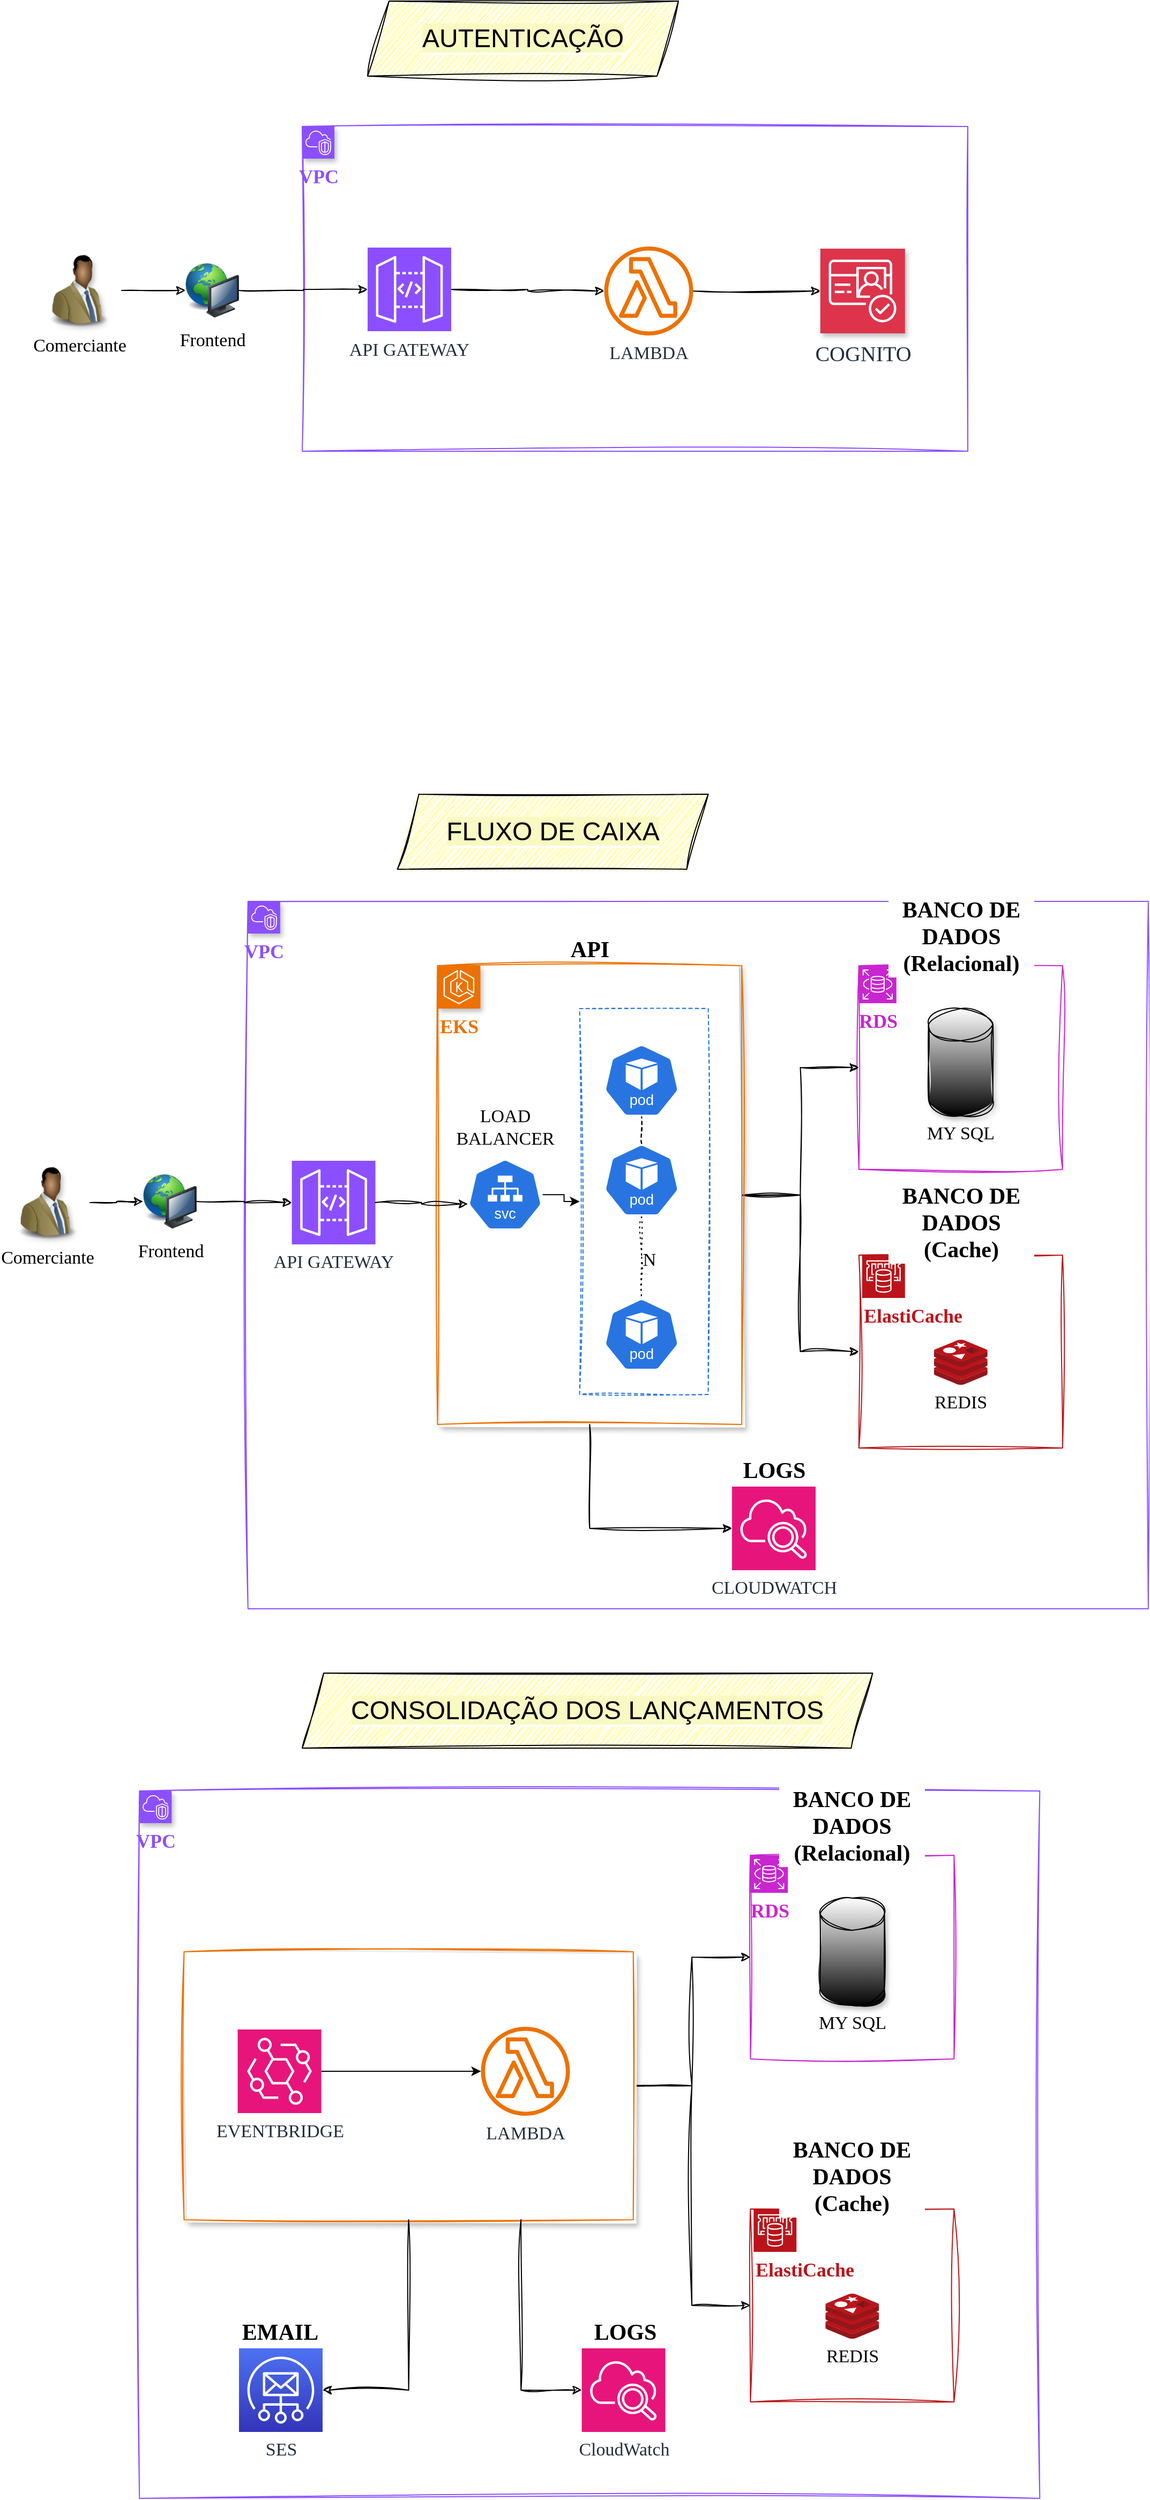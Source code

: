 <mxfile version="24.8.4">
  <diagram name="Page-1" id="cJTj6SuAofFacO9akcMA">
    <mxGraphModel dx="2607" dy="1356" grid="1" gridSize="10" guides="1" tooltips="1" connect="1" arrows="1" fold="1" page="1" pageScale="1" pageWidth="1169" pageHeight="827" math="0" shadow="0">
      <root>
        <mxCell id="0" />
        <mxCell id="1" parent="0" />
        <mxCell id="9K4qRzpfIhnjsjTRQEIg-84" value="&lt;div&gt;&lt;br/&gt;&lt;/div&gt;" style="rounded=0;whiteSpace=wrap;html=1;sketch=1;curveFitting=1;jiggle=2;movable=1;resizable=1;rotatable=1;deletable=1;editable=1;locked=0;connectable=1;strokeColor=#8c4fff;" vertex="1" parent="1">
          <mxGeometry x="329" y="237" width="621" height="303" as="geometry" />
        </mxCell>
        <mxCell id="9K4qRzpfIhnjsjTRQEIg-3" value="&lt;div&gt;&lt;br/&gt;&lt;/div&gt;" style="rounded=0;whiteSpace=wrap;html=1;sketch=1;curveFitting=1;jiggle=2;movable=1;resizable=1;rotatable=1;deletable=1;editable=1;locked=0;connectable=1;strokeColor=#8c4fff;" vertex="1" parent="1">
          <mxGeometry x="278.4" y="960" width="840" height="660" as="geometry" />
        </mxCell>
        <mxCell id="9K4qRzpfIhnjsjTRQEIg-32" value="" style="rounded=0;whiteSpace=wrap;html=1;sketch=1;curveFitting=1;jiggle=2;strokeColor=#ba141a;" vertex="1" parent="1">
          <mxGeometry x="848.4" y="1290" width="190" height="180" as="geometry" />
        </mxCell>
        <mxCell id="9K4qRzpfIhnjsjTRQEIg-38" style="edgeStyle=orthogonalEdgeStyle;rounded=0;orthogonalLoop=1;jettySize=auto;html=1;entryX=0;entryY=0.5;entryDx=0;entryDy=0;sketch=1;curveFitting=1;jiggle=2;" edge="1" parent="1" source="9K4qRzpfIhnjsjTRQEIg-1" target="9K4qRzpfIhnjsjTRQEIg-5">
          <mxGeometry relative="1" as="geometry" />
        </mxCell>
        <mxCell id="9K4qRzpfIhnjsjTRQEIg-1" value="Comerciante" style="image;html=1;image=img/lib/clip_art/people/Suit_Man_Green_Black_128x128.png;rounded=0;strokeColor=default;align=center;verticalAlign=top;fontFamily=Nanum Pen Script;fontSize=17;fontColor=default;labelBackgroundColor=default;shadow=1;fontSource=https%3A%2F%2Ffonts.googleapis.com%2Fcss%3Ffamily%3DNanum%2BPen%2BScript;" vertex="1" parent="1">
          <mxGeometry x="51" y="1206" width="80" height="70" as="geometry" />
        </mxCell>
        <mxCell id="9K4qRzpfIhnjsjTRQEIg-4" style="edgeStyle=orthogonalEdgeStyle;shape=connector;rounded=0;orthogonalLoop=1;jettySize=auto;html=1;exitX=1;exitY=0.5;exitDx=0;exitDy=0;strokeColor=default;align=center;verticalAlign=middle;fontFamily=Helvetica;fontSize=11;fontColor=default;labelBackgroundColor=default;endArrow=classic;sketch=1;jiggle=2;curveFitting=1;entryX=0;entryY=0.5;entryDx=0;entryDy=0;entryPerimeter=0;" edge="1" parent="1" source="9K4qRzpfIhnjsjTRQEIg-5" target="9K4qRzpfIhnjsjTRQEIg-13">
          <mxGeometry relative="1" as="geometry">
            <mxPoint x="258.4" y="1252.23" as="targetPoint" />
          </mxGeometry>
        </mxCell>
        <mxCell id="9K4qRzpfIhnjsjTRQEIg-5" value="Frontend" style="image;html=1;image=img/lib/clip_art/computers/Network_128x128.png;fontFamily=Nanum Pen Script;fontSource=https%3A%2F%2Ffonts.googleapis.com%2Fcss%3Ffamily%3DNanum%2BPen%2BScript;fontSize=17;" vertex="1" parent="1">
          <mxGeometry x="180.5" y="1210" width="50" height="60" as="geometry" />
        </mxCell>
        <mxCell id="9K4qRzpfIhnjsjTRQEIg-7" value="" style="rounded=0;whiteSpace=wrap;html=1;sketch=1;curveFitting=1;jiggle=2;strokeColor=#c925d1;" vertex="1" parent="1">
          <mxGeometry x="848.4" y="1020" width="190" height="190" as="geometry" />
        </mxCell>
        <mxCell id="9K4qRzpfIhnjsjTRQEIg-8" value="RDS" style="sketch=0;points=[[0,0,0],[0.25,0,0],[0.5,0,0],[0.75,0,0],[1,0,0],[0,1,0],[0.25,1,0],[0.5,1,0],[0.75,1,0],[1,1,0],[0,0.25,0],[0,0.5,0],[0,0.75,0],[1,0.25,0],[1,0.5,0],[1,0.75,0]];outlineConnect=0;fontColor=#c925d1;fillColor=#C925D1;strokeColor=#ffffff;dashed=0;verticalLabelPosition=bottom;verticalAlign=top;align=center;html=1;fontSize=18;fontStyle=1;aspect=fixed;shape=mxgraph.aws4.resourceIcon;resIcon=mxgraph.aws4.rds;fontFamily=Nanum Pen Script;fontSource=https%3A%2F%2Ffonts.googleapis.com%2Fcss%3Ffamily%3DNanum%2BPen%2BScript;" vertex="1" parent="1">
          <mxGeometry x="848.4" y="1020" width="35" height="35" as="geometry" />
        </mxCell>
        <mxCell id="9K4qRzpfIhnjsjTRQEIg-9" value="VPC" style="sketch=0;points=[[0,0,0],[0.25,0,0],[0.5,0,0],[0.75,0,0],[1,0,0],[0,1,0],[0.25,1,0],[0.5,1,0],[0.75,1,0],[1,1,0],[0,0.25,0],[0,0.5,0],[0,0.75,0],[1,0.25,0],[1,0.5,0],[1,0.75,0]];outlineConnect=0;fontColor=#8c4fff;fillColor=#8C4FFF;strokeColor=#ffffff;dashed=0;verticalLabelPosition=bottom;verticalAlign=top;align=center;html=1;fontSize=18;fontStyle=1;aspect=fixed;shape=mxgraph.aws4.resourceIcon;resIcon=mxgraph.aws4.vpc;shadow=1;fontFamily=Nanum Pen Script;fontSource=https%3A%2F%2Ffonts.googleapis.com%2Fcss%3Ffamily%3DNanum%2BPen%2BScript;movable=1;resizable=1;rotatable=1;deletable=1;editable=1;locked=0;connectable=1;" vertex="1" parent="1">
          <mxGeometry x="278.4" y="960" width="30" height="30" as="geometry" />
        </mxCell>
        <mxCell id="9K4qRzpfIhnjsjTRQEIg-10" value="MY SQL" style="shape=cylinder3;boundedLbl=1;backgroundOutline=1;size=15;fontFamily=Nanum Pen Script;fontSize=17;fontColor=default;labelBackgroundColor=none;rounded=0;sketch=1;jiggle=2;curveFitting=1;strokeColor=default;align=center;verticalAlign=top;labelBorderColor=none;textShadow=0;gradientColor=default;shadow=1;labelPosition=center;verticalLabelPosition=bottom;fontSource=https%3A%2F%2Ffonts.googleapis.com%2Fcss%3Ffamily%3DNanum%2BPen%2BScript;html=1;" vertex="1" parent="1">
          <mxGeometry x="913.4" y="1060" width="60" height="100" as="geometry" />
        </mxCell>
        <mxCell id="9K4qRzpfIhnjsjTRQEIg-11" style="edgeStyle=orthogonalEdgeStyle;rounded=0;orthogonalLoop=1;jettySize=auto;html=1;entryX=0;entryY=0.5;entryDx=0;entryDy=0;sketch=1;curveFitting=1;jiggle=2;exitX=1;exitY=0.5;exitDx=0;exitDy=0;" edge="1" parent="1" source="9K4qRzpfIhnjsjTRQEIg-15" target="9K4qRzpfIhnjsjTRQEIg-7">
          <mxGeometry relative="1" as="geometry">
            <mxPoint x="758.4" y="1230" as="sourcePoint" />
          </mxGeometry>
        </mxCell>
        <mxCell id="9K4qRzpfIhnjsjTRQEIg-13" value="API GATEWAY" style="sketch=0;points=[[0,0,0],[0.25,0,0],[0.5,0,0],[0.75,0,0],[1,0,0],[0,1,0],[0.25,1,0],[0.5,1,0],[0.75,1,0],[1,1,0],[0,0.25,0],[0,0.5,0],[0,0.75,0],[1,0.25,0],[1,0.5,0],[1,0.75,0]];outlineConnect=0;fontColor=#232F3E;fillColor=#8C4FFF;strokeColor=#ffffff;dashed=0;verticalLabelPosition=bottom;verticalAlign=top;align=center;html=1;fontSize=17;fontStyle=0;aspect=fixed;shape=mxgraph.aws4.resourceIcon;resIcon=mxgraph.aws4.api_gateway;fontFamily=Nanum Pen Script;fontSource=https%3A%2F%2Ffonts.googleapis.com%2Fcss%3Ffamily%3DNanum%2BPen%2BScript;" vertex="1" parent="1">
          <mxGeometry x="319.3" y="1202" width="78" height="78" as="geometry" />
        </mxCell>
        <mxCell id="9K4qRzpfIhnjsjTRQEIg-37" style="edgeStyle=orthogonalEdgeStyle;rounded=0;orthogonalLoop=1;jettySize=auto;html=1;entryX=0;entryY=0.5;entryDx=0;entryDy=0;sketch=1;curveFitting=1;jiggle=2;" edge="1" parent="1" source="9K4qRzpfIhnjsjTRQEIg-15" target="9K4qRzpfIhnjsjTRQEIg-32">
          <mxGeometry relative="1" as="geometry" />
        </mxCell>
        <mxCell id="9K4qRzpfIhnjsjTRQEIg-17" value="API" style="text;html=1;align=center;verticalAlign=middle;whiteSpace=wrap;rounded=0;sketch=1;curveFitting=1;jiggle=2;fontFamily=Nanum Pen Script;fontSize=21;fontColor=default;labelBackgroundColor=default;fontSource=https%3A%2F%2Ffonts.googleapis.com%2Fcss%3Ffamily%3DNanum%2BPen%2BScript;fontStyle=1" vertex="1" parent="1">
          <mxGeometry x="546.65" y="990" width="101" height="30" as="geometry" />
        </mxCell>
        <mxCell id="9K4qRzpfIhnjsjTRQEIg-15" value="" style="rounded=0;whiteSpace=wrap;html=1;sketch=1;curveFitting=1;jiggle=2;strokeColor=#ed7100;shadow=1;" vertex="1" parent="1">
          <mxGeometry x="455.2" y="1020" width="283.9" height="428" as="geometry" />
        </mxCell>
        <mxCell id="9K4qRzpfIhnjsjTRQEIg-16" value="EKS&lt;div style=&quot;font-size: 18px;&quot;&gt;&lt;br style=&quot;font-size: 18px;&quot;&gt;&lt;/div&gt;" style="sketch=0;points=[[0,0,0],[0.25,0,0],[0.5,0,0],[0.75,0,0],[1,0,0],[0,1,0],[0.25,1,0],[0.5,1,0],[0.75,1,0],[1,1,0],[0,0.25,0],[0,0.5,0],[0,0.75,0],[1,0.25,0],[1,0.5,0],[1,0.75,0]];outlineConnect=0;fontColor=#ed7100;fillColor=#ED7100;strokeColor=#ffffff;dashed=0;verticalLabelPosition=bottom;verticalAlign=top;align=center;html=1;fontSize=18;fontStyle=1;aspect=fixed;shape=mxgraph.aws4.resourceIcon;resIcon=mxgraph.aws4.eks;shadow=1;fontFamily=Nanum Pen Script;fontSource=https%3A%2F%2Ffonts.googleapis.com%2Fcss%3Ffamily%3DNanum%2BPen%2BScript;" vertex="1" parent="1">
          <mxGeometry x="455.2" y="1020" width="40" height="40" as="geometry" />
        </mxCell>
        <mxCell id="9K4qRzpfIhnjsjTRQEIg-18" value="" style="rounded=0;whiteSpace=wrap;html=1;sketch=1;curveFitting=1;jiggle=2;shadow=0;dashed=1;strokeColor=#2875e2;" vertex="1" parent="1">
          <mxGeometry x="587.8" y="1060" width="120" height="360" as="geometry" />
        </mxCell>
        <mxCell id="9K4qRzpfIhnjsjTRQEIg-19" value="" style="aspect=fixed;sketch=0;html=1;dashed=0;whitespace=wrap;verticalLabelPosition=bottom;verticalAlign=top;fillColor=#2875E2;strokeColor=#ffffff;points=[[0.005,0.63,0],[0.1,0.2,0],[0.9,0.2,0],[0.5,0,0],[0.995,0.63,0],[0.72,0.99,0],[0.5,1,0],[0.28,0.99,0]];shape=mxgraph.kubernetes.icon2;kubernetesLabel=1;prIcon=pod" vertex="1" parent="1">
          <mxGeometry x="610.25" y="1093" width="70.83" height="68" as="geometry" />
        </mxCell>
        <mxCell id="9K4qRzpfIhnjsjTRQEIg-28" style="edgeStyle=orthogonalEdgeStyle;rounded=0;orthogonalLoop=1;jettySize=auto;html=1;exitX=0.5;exitY=1;exitDx=0;exitDy=0;exitPerimeter=0;sketch=1;curveFitting=1;jiggle=2;dashed=1;dashPattern=1 4;endArrow=none;endFill=0;" edge="1" parent="1" source="9K4qRzpfIhnjsjTRQEIg-20" target="9K4qRzpfIhnjsjTRQEIg-27">
          <mxGeometry relative="1" as="geometry" />
        </mxCell>
        <mxCell id="9K4qRzpfIhnjsjTRQEIg-20" value="" style="aspect=fixed;sketch=0;html=1;dashed=0;whitespace=wrap;verticalLabelPosition=bottom;verticalAlign=top;fillColor=#2875E2;strokeColor=#ffffff;points=[[0.005,0.63,0],[0.1,0.2,0],[0.9,0.2,0],[0.5,0,0],[0.995,0.63,0],[0.72,0.99,0],[0.5,1,0],[0.28,0.99,0]];shape=mxgraph.kubernetes.icon2;kubernetesLabel=1;prIcon=pod" vertex="1" parent="1">
          <mxGeometry x="610.25" y="1186" width="70.83" height="68" as="geometry" />
        </mxCell>
        <mxCell id="9K4qRzpfIhnjsjTRQEIg-69" value="BANCO DE DADOS&lt;div&gt;(Relacional)&lt;/div&gt;" style="text;html=1;align=center;verticalAlign=middle;whiteSpace=wrap;rounded=0;sketch=1;curveFitting=1;jiggle=2;fontFamily=Nanum Pen Script;fontSize=21;fontColor=default;labelBackgroundColor=default;fontSource=https%3A%2F%2Ffonts.googleapis.com%2Fcss%3Ffamily%3DNanum%2BPen%2BScript;fontStyle=1" vertex="1" parent="1">
          <mxGeometry x="874.6" y="973" width="137.6" height="40" as="geometry" />
        </mxCell>
        <mxCell id="9K4qRzpfIhnjsjTRQEIg-21" style="edgeStyle=orthogonalEdgeStyle;rounded=0;orthogonalLoop=1;jettySize=auto;html=1;entryX=0;entryY=0.5;entryDx=0;entryDy=0;" edge="1" parent="1" source="9K4qRzpfIhnjsjTRQEIg-22" target="9K4qRzpfIhnjsjTRQEIg-18">
          <mxGeometry relative="1" as="geometry" />
        </mxCell>
        <mxCell id="9K4qRzpfIhnjsjTRQEIg-22" value="" style="aspect=fixed;sketch=0;html=1;dashed=0;whitespace=wrap;verticalLabelPosition=bottom;verticalAlign=top;fillColor=#2875E2;strokeColor=#ffffff;points=[[0.005,0.63,0],[0.1,0.2,0],[0.9,0.2,0],[0.5,0,0],[0.995,0.63,0],[0.72,0.99,0],[0.5,1,0],[0.28,0.99,0]];shape=mxgraph.kubernetes.icon2;kubernetesLabel=1;prIcon=svc" vertex="1" parent="1">
          <mxGeometry x="483.3" y="1200" width="70" height="67.2" as="geometry" />
        </mxCell>
        <mxCell id="9K4qRzpfIhnjsjTRQEIg-23" value="LOAD BALANCER" style="text;html=1;align=center;verticalAlign=middle;whiteSpace=wrap;rounded=0;sketch=1;curveFitting=1;jiggle=2;fontFamily=Nanum Pen Script;fontSize=17;fontColor=default;labelBackgroundColor=default;fontSource=https%3A%2F%2Ffonts.googleapis.com%2Fcss%3Ffamily%3DNanum%2BPen%2BScript;" vertex="1" parent="1">
          <mxGeometry x="467.8" y="1156" width="101" height="30" as="geometry" />
        </mxCell>
        <mxCell id="9K4qRzpfIhnjsjTRQEIg-24" value="" style="endArrow=none;html=1;rounded=0;entryX=0.5;entryY=1;entryDx=0;entryDy=0;entryPerimeter=0;exitX=0.5;exitY=0;exitDx=0;exitDy=0;exitPerimeter=0;sketch=1;curveFitting=1;jiggle=2;dashed=1;" edge="1" parent="1" source="9K4qRzpfIhnjsjTRQEIg-20" target="9K4qRzpfIhnjsjTRQEIg-19">
          <mxGeometry width="50" height="50" relative="1" as="geometry">
            <mxPoint x="541.15" y="1300" as="sourcePoint" />
            <mxPoint x="591.15" y="1250" as="targetPoint" />
          </mxGeometry>
        </mxCell>
        <mxCell id="9K4qRzpfIhnjsjTRQEIg-27" value="" style="aspect=fixed;sketch=0;html=1;dashed=0;whitespace=wrap;verticalLabelPosition=bottom;verticalAlign=top;fillColor=#2875E2;strokeColor=#ffffff;points=[[0.005,0.63,0],[0.1,0.2,0],[0.9,0.2,0],[0.5,0,0],[0.995,0.63,0],[0.72,0.99,0],[0.5,1,0],[0.28,0.99,0]];shape=mxgraph.kubernetes.icon2;kubernetesLabel=1;prIcon=pod" vertex="1" parent="1">
          <mxGeometry x="610.25" y="1330" width="70.83" height="68" as="geometry" />
        </mxCell>
        <mxCell id="9K4qRzpfIhnjsjTRQEIg-29" value="N" style="text;html=1;align=center;verticalAlign=middle;whiteSpace=wrap;rounded=0;sketch=1;curveFitting=1;jiggle=2;fontFamily=Nanum Pen Script;fontSize=17;fontColor=default;labelBackgroundColor=default;fontSource=https%3A%2F%2Ffonts.googleapis.com%2Fcss%3Ffamily%3DNanum%2BPen%2BScript;" vertex="1" parent="1">
          <mxGeometry x="637.8" y="1280" width="30" height="30" as="geometry" />
        </mxCell>
        <mxCell id="9K4qRzpfIhnjsjTRQEIg-30" value="REDIS" style="image;sketch=0;aspect=fixed;html=1;points=[];align=center;fontSize=17;image=img/lib/mscae/Cache_Redis_Product.svg;fontFamily=Nanum Pen Script;fontSource=https%3A%2F%2Ffonts.googleapis.com%2Fcss%3Ffamily%3DNanum%2BPen%2BScript;" vertex="1" parent="1">
          <mxGeometry x="918.4" y="1369" width="50" height="42" as="geometry" />
        </mxCell>
        <mxCell id="9K4qRzpfIhnjsjTRQEIg-34" value="ElastiCache" style="sketch=0;points=[[0,0,0],[0.25,0,0],[0.5,0,0],[0.75,0,0],[1,0,0],[0,1,0],[0.25,1,0],[0.5,1,0],[0.75,1,0],[1,1,0],[0,0.25,0],[0,0.5,0],[0,0.75,0],[1,0.25,0],[1,0.5,0],[1,0.75,0]];outlineConnect=0;fontColor=#ba141a;fillColor=#ba141a;strokeColor=#ffffff;dashed=0;verticalLabelPosition=bottom;verticalAlign=top;align=left;html=1;fontSize=18;fontStyle=1;aspect=fixed;shape=mxgraph.aws4.resourceIcon;resIcon=mxgraph.aws4.elasticache;fontFamily=Nanum Pen Script;fontSource=https%3A%2F%2Ffonts.googleapis.com%2Fcss%3Ffamily%3DNanum%2BPen%2BScript;" vertex="1" parent="1">
          <mxGeometry x="851.4" y="1290" width="40" height="40" as="geometry" />
        </mxCell>
        <mxCell id="9K4qRzpfIhnjsjTRQEIg-39" value="&lt;span style=&quot;background-color: rgb(249, 249, 195);&quot;&gt;FLUXO DE CAIXA&lt;/span&gt;" style="shape=parallelogram;perimeter=parallelogramPerimeter;whiteSpace=wrap;html=1;fixedSize=1;fontFamily=Helvetica;fontSize=24;labelBackgroundColor=default;rounded=0;sketch=1;jiggle=2;curveFitting=1;align=center;verticalAlign=middle;fillColor=#ffff88;strokeColor=default;fillStyle=zigzag;fontColor=default;" vertex="1" parent="1">
          <mxGeometry x="417.8" y="860" width="290" height="70" as="geometry" />
        </mxCell>
        <mxCell id="9K4qRzpfIhnjsjTRQEIg-66" value="COGNITO" style="points=[[0,0,0],[0.25,0,0],[0.5,0,0],[0.75,0,0],[1,0,0],[0,1,0],[0.25,1,0],[0.5,1,0],[0.75,1,0],[1,1,0],[0,0.25,0],[0,0.5,0],[0,0.75,0],[1,0.25,0],[1,0.5,0],[1,0.75,0]];outlineConnect=0;fontColor=#232F3E;fillColor=#DD344C;strokeColor=#ffffff;dashed=0;verticalLabelPosition=bottom;verticalAlign=top;align=center;html=1;fontSize=20;fontStyle=0;aspect=fixed;shape=mxgraph.aws4.resourceIcon;resIcon=mxgraph.aws4.cognito;shadow=1;fontFamily=Nanum Pen Script;fontSource=https%3A%2F%2Ffonts.googleapis.com%2Fcss%3Ffamily%3DNanum%2BPen%2BScript;" vertex="1" parent="1">
          <mxGeometry x="812.4" y="351" width="79" height="79" as="geometry" />
        </mxCell>
        <mxCell id="9K4qRzpfIhnjsjTRQEIg-67" style="edgeStyle=orthogonalEdgeStyle;rounded=0;orthogonalLoop=1;jettySize=auto;html=1;sketch=1;curveFitting=1;jiggle=2;" edge="1" parent="1" source="9K4qRzpfIhnjsjTRQEIg-68" target="9K4qRzpfIhnjsjTRQEIg-66">
          <mxGeometry relative="1" as="geometry" />
        </mxCell>
        <mxCell id="9K4qRzpfIhnjsjTRQEIg-68" value="LAMBDA" style="sketch=0;outlineConnect=0;fontColor=#232F3E;gradientColor=none;fillColor=#ED7100;strokeColor=none;dashed=0;verticalLabelPosition=bottom;verticalAlign=top;align=center;html=1;fontSize=17;fontStyle=0;aspect=fixed;pointerEvents=1;shape=mxgraph.aws4.lambda_function;fontFamily=Nanum Pen Script;fontSource=https%3A%2F%2Ffonts.googleapis.com%2Fcss%3Ffamily%3DNanum%2BPen%2BScript;" vertex="1" parent="1">
          <mxGeometry x="610.8" y="349" width="83" height="83" as="geometry" />
        </mxCell>
        <mxCell id="9K4qRzpfIhnjsjTRQEIg-73" style="edgeStyle=orthogonalEdgeStyle;rounded=0;orthogonalLoop=1;jettySize=auto;html=1;sketch=1;curveFitting=1;jiggle=2;" edge="1" parent="1" source="9K4qRzpfIhnjsjTRQEIg-71" target="9K4qRzpfIhnjsjTRQEIg-68">
          <mxGeometry relative="1" as="geometry" />
        </mxCell>
        <mxCell id="9K4qRzpfIhnjsjTRQEIg-71" value="API GATEWAY" style="sketch=0;points=[[0,0,0],[0.25,0,0],[0.5,0,0],[0.75,0,0],[1,0,0],[0,1,0],[0.25,1,0],[0.5,1,0],[0.75,1,0],[1,1,0],[0,0.25,0],[0,0.5,0],[0,0.75,0],[1,0.25,0],[1,0.5,0],[1,0.75,0]];outlineConnect=0;fontColor=#232F3E;fillColor=#8C4FFF;strokeColor=#ffffff;dashed=0;verticalLabelPosition=bottom;verticalAlign=top;align=center;fontSize=17;fontStyle=0;aspect=fixed;shape=mxgraph.aws4.resourceIcon;resIcon=mxgraph.aws4.api_gateway;fontFamily=Nanum Pen Script;fontSource=https%3A%2F%2Ffonts.googleapis.com%2Fcss%3Ffamily%3DNanum%2BPen%2BScript;" vertex="1" parent="1">
          <mxGeometry x="390" y="350" width="78" height="78" as="geometry" />
        </mxCell>
        <mxCell id="9K4qRzpfIhnjsjTRQEIg-77" value="&lt;span style=&quot;background-color: rgb(249, 249, 195);&quot;&gt;AUTENTICAÇÃO&lt;/span&gt;" style="shape=parallelogram;perimeter=parallelogramPerimeter;whiteSpace=wrap;html=1;fixedSize=1;fontFamily=Helvetica;fontSize=24;labelBackgroundColor=default;rounded=0;sketch=1;jiggle=2;curveFitting=1;align=center;verticalAlign=middle;fillColor=#ffff88;strokeColor=default;fillStyle=zigzag;fontColor=default;" vertex="1" parent="1">
          <mxGeometry x="390.0" y="120" width="290" height="70" as="geometry" />
        </mxCell>
        <mxCell id="9K4qRzpfIhnjsjTRQEIg-78" style="edgeStyle=orthogonalEdgeStyle;rounded=0;orthogonalLoop=1;jettySize=auto;html=1;entryX=0;entryY=0.5;entryDx=0;entryDy=0;sketch=1;curveFitting=1;jiggle=2;" edge="1" parent="1" source="9K4qRzpfIhnjsjTRQEIg-79" target="9K4qRzpfIhnjsjTRQEIg-81">
          <mxGeometry relative="1" as="geometry" />
        </mxCell>
        <mxCell id="9K4qRzpfIhnjsjTRQEIg-79" value="Comerciante" style="image;html=1;image=img/lib/clip_art/people/Suit_Man_Green_Black_128x128.png;rounded=0;strokeColor=default;align=center;verticalAlign=top;fontFamily=Nanum Pen Script;fontSize=17;fontColor=default;labelBackgroundColor=default;shadow=1;fontSource=https%3A%2F%2Ffonts.googleapis.com%2Fcss%3Ffamily%3DNanum%2BPen%2BScript;" vertex="1" parent="1">
          <mxGeometry x="80.5" y="355" width="80" height="70" as="geometry" />
        </mxCell>
        <mxCell id="9K4qRzpfIhnjsjTRQEIg-86" style="edgeStyle=orthogonalEdgeStyle;rounded=0;orthogonalLoop=1;jettySize=auto;html=1;sketch=1;curveFitting=1;jiggle=2;" edge="1" parent="1" source="9K4qRzpfIhnjsjTRQEIg-81" target="9K4qRzpfIhnjsjTRQEIg-71">
          <mxGeometry relative="1" as="geometry" />
        </mxCell>
        <mxCell id="9K4qRzpfIhnjsjTRQEIg-81" value="Frontend" style="image;html=1;image=img/lib/clip_art/computers/Network_128x128.png;fontFamily=Nanum Pen Script;fontSource=https%3A%2F%2Ffonts.googleapis.com%2Fcss%3Ffamily%3DNanum%2BPen%2BScript;fontSize=17;" vertex="1" parent="1">
          <mxGeometry x="220" y="360" width="50" height="60" as="geometry" />
        </mxCell>
        <mxCell id="9K4qRzpfIhnjsjTRQEIg-83" value="BANCO DE DADOS&lt;div&gt;(Cache)&lt;/div&gt;" style="text;html=1;align=center;verticalAlign=middle;whiteSpace=wrap;rounded=0;sketch=1;curveFitting=1;jiggle=2;fontFamily=Nanum Pen Script;fontSize=21;fontColor=default;labelBackgroundColor=default;fontSource=https%3A%2F%2Ffonts.googleapis.com%2Fcss%3Ffamily%3DNanum%2BPen%2BScript;fontStyle=1" vertex="1" parent="1">
          <mxGeometry x="874.6" y="1240" width="137.6" height="40" as="geometry" />
        </mxCell>
        <mxCell id="9K4qRzpfIhnjsjTRQEIg-85" value="VPC" style="sketch=0;points=[[0,0,0],[0.25,0,0],[0.5,0,0],[0.75,0,0],[1,0,0],[0,1,0],[0.25,1,0],[0.5,1,0],[0.75,1,0],[1,1,0],[0,0.25,0],[0,0.5,0],[0,0.75,0],[1,0.25,0],[1,0.5,0],[1,0.75,0]];outlineConnect=0;fontColor=#8c4fff;fillColor=#8C4FFF;strokeColor=#ffffff;dashed=0;verticalLabelPosition=bottom;verticalAlign=top;align=center;html=1;fontSize=18;fontStyle=1;aspect=fixed;shape=mxgraph.aws4.resourceIcon;resIcon=mxgraph.aws4.vpc;shadow=1;fontFamily=Nanum Pen Script;fontSource=https%3A%2F%2Ffonts.googleapis.com%2Fcss%3Ffamily%3DNanum%2BPen%2BScript;movable=1;resizable=1;rotatable=1;deletable=1;editable=1;locked=0;connectable=1;" vertex="1" parent="1">
          <mxGeometry x="329.0" y="237" width="30" height="30" as="geometry" />
        </mxCell>
        <mxCell id="9K4qRzpfIhnjsjTRQEIg-12" style="edgeStyle=orthogonalEdgeStyle;rounded=0;orthogonalLoop=1;jettySize=auto;html=1;exitX=1;exitY=0.5;exitDx=0;exitDy=0;exitPerimeter=0;sketch=1;curveFitting=1;jiggle=2;entryX=0.005;entryY=0.63;entryDx=0;entryDy=0;entryPerimeter=0;" edge="1" parent="1" source="9K4qRzpfIhnjsjTRQEIg-13" target="9K4qRzpfIhnjsjTRQEIg-22">
          <mxGeometry relative="1" as="geometry">
            <mxPoint x="568.4" y="1230" as="targetPoint" />
          </mxGeometry>
        </mxCell>
        <mxCell id="9K4qRzpfIhnjsjTRQEIg-87" value="CLOUDWATCH" style="sketch=0;points=[[0,0,0],[0.25,0,0],[0.5,0,0],[0.75,0,0],[1,0,0],[0,1,0],[0.25,1,0],[0.5,1,0],[0.75,1,0],[1,1,0],[0,0.25,0],[0,0.5,0],[0,0.75,0],[1,0.25,0],[1,0.5,0],[1,0.75,0]];points=[[0,0,0],[0.25,0,0],[0.5,0,0],[0.75,0,0],[1,0,0],[0,1,0],[0.25,1,0],[0.5,1,0],[0.75,1,0],[1,1,0],[0,0.25,0],[0,0.5,0],[0,0.75,0],[1,0.25,0],[1,0.5,0],[1,0.75,0]];outlineConnect=0;fontColor=#232F3E;fillColor=#E7157B;strokeColor=#ffffff;dashed=0;verticalLabelPosition=bottom;verticalAlign=top;align=center;html=1;fontSize=17;fontStyle=0;aspect=fixed;shape=mxgraph.aws4.resourceIcon;resIcon=mxgraph.aws4.cloudwatch_2;fontFamily=Nanum Pen Script;fontSource=https%3A%2F%2Ffonts.googleapis.com%2Fcss%3Ffamily%3DNanum%2BPen%2BScript;" vertex="1" parent="1">
          <mxGeometry x="730" y="1506" width="78" height="78" as="geometry" />
        </mxCell>
        <mxCell id="9K4qRzpfIhnjsjTRQEIg-88" style="edgeStyle=orthogonalEdgeStyle;rounded=0;orthogonalLoop=1;jettySize=auto;html=1;exitX=0.5;exitY=1;exitDx=0;exitDy=0;entryX=0;entryY=0.5;entryDx=0;entryDy=0;entryPerimeter=0;sketch=1;curveFitting=1;jiggle=2;" edge="1" parent="1" source="9K4qRzpfIhnjsjTRQEIg-15" target="9K4qRzpfIhnjsjTRQEIg-87">
          <mxGeometry relative="1" as="geometry" />
        </mxCell>
        <mxCell id="9K4qRzpfIhnjsjTRQEIg-91" value="LOGS" style="text;html=1;align=center;verticalAlign=middle;whiteSpace=wrap;rounded=0;sketch=1;curveFitting=1;jiggle=2;fontFamily=Nanum Pen Script;fontSize=21;fontColor=default;labelBackgroundColor=default;fontSource=https%3A%2F%2Ffonts.googleapis.com%2Fcss%3Ffamily%3DNanum%2BPen%2BScript;fontStyle=1" vertex="1" parent="1">
          <mxGeometry x="718.5" y="1476" width="101" height="30" as="geometry" />
        </mxCell>
        <mxCell id="9K4qRzpfIhnjsjTRQEIg-93" value="&lt;div&gt;&lt;br/&gt;&lt;/div&gt;" style="rounded=0;whiteSpace=wrap;html=1;sketch=1;curveFitting=1;jiggle=2;movable=1;resizable=1;rotatable=1;deletable=1;editable=1;locked=0;connectable=1;strokeColor=#8c4fff;" vertex="1" parent="1">
          <mxGeometry x="177.15" y="1790" width="840" height="660" as="geometry" />
        </mxCell>
        <mxCell id="9K4qRzpfIhnjsjTRQEIg-94" value="" style="rounded=0;whiteSpace=wrap;html=1;sketch=1;curveFitting=1;jiggle=2;strokeColor=#ba141a;" vertex="1" parent="1">
          <mxGeometry x="747.15" y="2180" width="190" height="180" as="geometry" />
        </mxCell>
        <mxCell id="9K4qRzpfIhnjsjTRQEIg-100" value="" style="rounded=0;whiteSpace=wrap;html=1;sketch=1;curveFitting=1;jiggle=2;strokeColor=#c925d1;" vertex="1" parent="1">
          <mxGeometry x="747.15" y="1850" width="190" height="190" as="geometry" />
        </mxCell>
        <mxCell id="9K4qRzpfIhnjsjTRQEIg-101" value="RDS" style="sketch=0;points=[[0,0,0],[0.25,0,0],[0.5,0,0],[0.75,0,0],[1,0,0],[0,1,0],[0.25,1,0],[0.5,1,0],[0.75,1,0],[1,1,0],[0,0.25,0],[0,0.5,0],[0,0.75,0],[1,0.25,0],[1,0.5,0],[1,0.75,0]];outlineConnect=0;fontColor=#c925d1;fillColor=#C925D1;strokeColor=#ffffff;dashed=0;verticalLabelPosition=bottom;verticalAlign=top;align=center;html=1;fontSize=18;fontStyle=1;aspect=fixed;shape=mxgraph.aws4.resourceIcon;resIcon=mxgraph.aws4.rds;fontFamily=Nanum Pen Script;fontSource=https%3A%2F%2Ffonts.googleapis.com%2Fcss%3Ffamily%3DNanum%2BPen%2BScript;" vertex="1" parent="1">
          <mxGeometry x="747.15" y="1850" width="35" height="35" as="geometry" />
        </mxCell>
        <mxCell id="9K4qRzpfIhnjsjTRQEIg-102" value="VPC" style="sketch=0;points=[[0,0,0],[0.25,0,0],[0.5,0,0],[0.75,0,0],[1,0,0],[0,1,0],[0.25,1,0],[0.5,1,0],[0.75,1,0],[1,1,0],[0,0.25,0],[0,0.5,0],[0,0.75,0],[1,0.25,0],[1,0.5,0],[1,0.75,0]];outlineConnect=0;fontColor=#8c4fff;fillColor=#8C4FFF;strokeColor=#ffffff;dashed=0;verticalLabelPosition=bottom;verticalAlign=top;align=center;html=1;fontSize=18;fontStyle=1;aspect=fixed;shape=mxgraph.aws4.resourceIcon;resIcon=mxgraph.aws4.vpc;shadow=1;fontFamily=Nanum Pen Script;fontSource=https%3A%2F%2Ffonts.googleapis.com%2Fcss%3Ffamily%3DNanum%2BPen%2BScript;movable=1;resizable=1;rotatable=1;deletable=1;editable=1;locked=0;connectable=1;" vertex="1" parent="1">
          <mxGeometry x="177.15" y="1790" width="30" height="30" as="geometry" />
        </mxCell>
        <mxCell id="9K4qRzpfIhnjsjTRQEIg-103" value="MY SQL" style="shape=cylinder3;boundedLbl=1;backgroundOutline=1;size=15;fontFamily=Nanum Pen Script;fontSize=17;fontColor=default;labelBackgroundColor=none;rounded=0;sketch=1;jiggle=2;curveFitting=1;strokeColor=default;align=center;verticalAlign=top;labelBorderColor=none;textShadow=0;gradientColor=default;shadow=1;labelPosition=center;verticalLabelPosition=bottom;fontSource=https%3A%2F%2Ffonts.googleapis.com%2Fcss%3Ffamily%3DNanum%2BPen%2BScript;html=1;" vertex="1" parent="1">
          <mxGeometry x="812.15" y="1890" width="60" height="100" as="geometry" />
        </mxCell>
        <mxCell id="9K4qRzpfIhnjsjTRQEIg-104" style="edgeStyle=orthogonalEdgeStyle;rounded=0;orthogonalLoop=1;jettySize=auto;html=1;entryX=0;entryY=0.5;entryDx=0;entryDy=0;sketch=1;curveFitting=1;jiggle=2;exitX=1;exitY=0.5;exitDx=0;exitDy=0;" edge="1" parent="1" source="9K4qRzpfIhnjsjTRQEIg-108" target="9K4qRzpfIhnjsjTRQEIg-100">
          <mxGeometry relative="1" as="geometry">
            <mxPoint x="657.15" y="2060" as="sourcePoint" />
          </mxGeometry>
        </mxCell>
        <mxCell id="9K4qRzpfIhnjsjTRQEIg-106" style="edgeStyle=orthogonalEdgeStyle;rounded=0;orthogonalLoop=1;jettySize=auto;html=1;entryX=0;entryY=0.5;entryDx=0;entryDy=0;sketch=1;curveFitting=1;jiggle=2;" edge="1" parent="1" source="9K4qRzpfIhnjsjTRQEIg-108" target="9K4qRzpfIhnjsjTRQEIg-94">
          <mxGeometry relative="1" as="geometry" />
        </mxCell>
        <mxCell id="9K4qRzpfIhnjsjTRQEIg-108" value="" style="rounded=0;whiteSpace=wrap;html=1;sketch=1;curveFitting=1;jiggle=2;strokeColor=#ed7100;shadow=1;" vertex="1" parent="1">
          <mxGeometry x="218.75" y="1940" width="419.1" height="250" as="geometry" />
        </mxCell>
        <mxCell id="9K4qRzpfIhnjsjTRQEIg-114" value="BANCO DE DADOS&lt;div&gt;(Relacional)&lt;/div&gt;" style="text;html=1;align=center;verticalAlign=middle;whiteSpace=wrap;rounded=0;sketch=1;curveFitting=1;jiggle=2;fontFamily=Nanum Pen Script;fontSize=21;fontColor=default;labelBackgroundColor=default;fontSource=https%3A%2F%2Ffonts.googleapis.com%2Fcss%3Ffamily%3DNanum%2BPen%2BScript;fontStyle=1" vertex="1" parent="1">
          <mxGeometry x="773.35" y="1803" width="137.6" height="40" as="geometry" />
        </mxCell>
        <mxCell id="9K4qRzpfIhnjsjTRQEIg-121" value="REDIS" style="image;sketch=0;aspect=fixed;html=1;points=[];align=center;fontSize=17;image=img/lib/mscae/Cache_Redis_Product.svg;fontFamily=Nanum Pen Script;fontSource=https%3A%2F%2Ffonts.googleapis.com%2Fcss%3Ffamily%3DNanum%2BPen%2BScript;" vertex="1" parent="1">
          <mxGeometry x="817.15" y="2259" width="50" height="42" as="geometry" />
        </mxCell>
        <mxCell id="9K4qRzpfIhnjsjTRQEIg-122" value="ElastiCache" style="sketch=0;points=[[0,0,0],[0.25,0,0],[0.5,0,0],[0.75,0,0],[1,0,0],[0,1,0],[0.25,1,0],[0.5,1,0],[0.75,1,0],[1,1,0],[0,0.25,0],[0,0.5,0],[0,0.75,0],[1,0.25,0],[1,0.5,0],[1,0.75,0]];outlineConnect=0;fontColor=#ba141a;fillColor=#ba141a;strokeColor=#ffffff;dashed=0;verticalLabelPosition=bottom;verticalAlign=top;align=left;html=1;fontSize=18;fontStyle=1;aspect=fixed;shape=mxgraph.aws4.resourceIcon;resIcon=mxgraph.aws4.elasticache;fontFamily=Nanum Pen Script;fontSource=https%3A%2F%2Ffonts.googleapis.com%2Fcss%3Ffamily%3DNanum%2BPen%2BScript;" vertex="1" parent="1">
          <mxGeometry x="750.15" y="2180" width="40" height="40" as="geometry" />
        </mxCell>
        <mxCell id="9K4qRzpfIhnjsjTRQEIg-123" value="&lt;span style=&quot;background-color: rgb(249, 249, 195);&quot;&gt;CONSOLIDAÇÃO DOS LANÇAMENTOS&lt;/span&gt;" style="shape=parallelogram;perimeter=parallelogramPerimeter;whiteSpace=wrap;html=1;fixedSize=1;fontFamily=Helvetica;fontSize=24;labelBackgroundColor=default;rounded=0;sketch=1;jiggle=2;curveFitting=1;align=center;verticalAlign=middle;fillColor=#ffff88;strokeColor=default;fillStyle=zigzag;fontColor=default;" vertex="1" parent="1">
          <mxGeometry x="329" y="1680" width="532.2" height="70" as="geometry" />
        </mxCell>
        <mxCell id="9K4qRzpfIhnjsjTRQEIg-124" value="BANCO DE DADOS&lt;div&gt;(Cache)&lt;/div&gt;" style="text;html=1;align=center;verticalAlign=middle;whiteSpace=wrap;rounded=0;sketch=1;curveFitting=1;jiggle=2;fontFamily=Nanum Pen Script;fontSize=21;fontColor=default;labelBackgroundColor=default;fontSource=https%3A%2F%2Ffonts.googleapis.com%2Fcss%3Ffamily%3DNanum%2BPen%2BScript;fontStyle=1" vertex="1" parent="1">
          <mxGeometry x="773.35" y="2130" width="137.6" height="40" as="geometry" />
        </mxCell>
        <mxCell id="9K4qRzpfIhnjsjTRQEIg-126" value="CloudW&lt;span style=&quot;background-color: initial; font-size: 17px;&quot;&gt;atch&lt;/span&gt;" style="sketch=0;points=[[0,0,0],[0.25,0,0],[0.5,0,0],[0.75,0,0],[1,0,0],[0,1,0],[0.25,1,0],[0.5,1,0],[0.75,1,0],[1,1,0],[0,0.25,0],[0,0.5,0],[0,0.75,0],[1,0.25,0],[1,0.5,0],[1,0.75,0]];points=[[0,0,0],[0.25,0,0],[0.5,0,0],[0.75,0,0],[1,0,0],[0,1,0],[0.25,1,0],[0.5,1,0],[0.75,1,0],[1,1,0],[0,0.25,0],[0,0.5,0],[0,0.75,0],[1,0.25,0],[1,0.5,0],[1,0.75,0]];outlineConnect=0;fontColor=#232F3E;fillColor=#E7157B;strokeColor=#ffffff;dashed=0;verticalLabelPosition=bottom;verticalAlign=top;align=center;html=1;fontSize=17;fontStyle=0;aspect=fixed;shape=mxgraph.aws4.resourceIcon;resIcon=mxgraph.aws4.cloudwatch_2;fontFamily=Nanum Pen Script;fontSource=https%3A%2F%2Ffonts.googleapis.com%2Fcss%3Ffamily%3DNanum%2BPen%2BScript;" vertex="1" parent="1">
          <mxGeometry x="589.8" y="2310" width="78" height="78" as="geometry" />
        </mxCell>
        <mxCell id="9K4qRzpfIhnjsjTRQEIg-127" style="edgeStyle=orthogonalEdgeStyle;rounded=0;orthogonalLoop=1;jettySize=auto;html=1;exitX=0.75;exitY=1;exitDx=0;exitDy=0;entryX=0;entryY=0.5;entryDx=0;entryDy=0;entryPerimeter=0;sketch=1;curveFitting=1;jiggle=2;" edge="1" parent="1" source="9K4qRzpfIhnjsjTRQEIg-108" target="9K4qRzpfIhnjsjTRQEIg-126">
          <mxGeometry relative="1" as="geometry">
            <Array as="points" />
          </mxGeometry>
        </mxCell>
        <mxCell id="9K4qRzpfIhnjsjTRQEIg-129" value="LOGS" style="text;html=1;align=center;verticalAlign=middle;whiteSpace=wrap;rounded=0;sketch=1;curveFitting=1;jiggle=2;fontFamily=Nanum Pen Script;fontSize=21;fontColor=default;labelBackgroundColor=default;fontSource=https%3A%2F%2Ffonts.googleapis.com%2Fcss%3Ffamily%3DNanum%2BPen%2BScript;fontStyle=1" vertex="1" parent="1">
          <mxGeometry x="580.08" y="2280" width="101" height="30" as="geometry" />
        </mxCell>
        <mxCell id="9K4qRzpfIhnjsjTRQEIg-130" value="LAMBDA" style="sketch=0;outlineConnect=0;fontColor=#232F3E;gradientColor=none;fillColor=#ED7100;strokeColor=none;dashed=0;verticalLabelPosition=bottom;verticalAlign=top;align=center;html=1;fontSize=17;fontStyle=0;aspect=fixed;pointerEvents=1;shape=mxgraph.aws4.lambda_function;fontFamily=Nanum Pen Script;fontSource=https%3A%2F%2Ffonts.googleapis.com%2Fcss%3Ffamily%3DNanum%2BPen%2BScript;" vertex="1" parent="1">
          <mxGeometry x="495.75" y="2010" width="83" height="83" as="geometry" />
        </mxCell>
        <mxCell id="9K4qRzpfIhnjsjTRQEIg-132" style="edgeStyle=orthogonalEdgeStyle;rounded=0;orthogonalLoop=1;jettySize=auto;html=1;" edge="1" parent="1" source="9K4qRzpfIhnjsjTRQEIg-131" target="9K4qRzpfIhnjsjTRQEIg-130">
          <mxGeometry relative="1" as="geometry" />
        </mxCell>
        <mxCell id="9K4qRzpfIhnjsjTRQEIg-131" value="EVENTBRIDGE" style="sketch=0;points=[[0,0,0],[0.25,0,0],[0.5,0,0],[0.75,0,0],[1,0,0],[0,1,0],[0.25,1,0],[0.5,1,0],[0.75,1,0],[1,1,0],[0,0.25,0],[0,0.5,0],[0,0.75,0],[1,0.25,0],[1,0.5,0],[1,0.75,0]];outlineConnect=0;fontColor=#232F3E;fillColor=#E7157B;strokeColor=#ffffff;dashed=0;verticalLabelPosition=bottom;verticalAlign=top;align=center;html=1;fontSize=17;fontStyle=0;aspect=fixed;shape=mxgraph.aws4.resourceIcon;resIcon=mxgraph.aws4.eventbridge;fontFamily=Nanum Pen Script;fontSource=https%3A%2F%2Ffonts.googleapis.com%2Fcss%3Ffamily%3DNanum%2BPen%2BScript;" vertex="1" parent="1">
          <mxGeometry x="268.75" y="2012.5" width="78" height="78" as="geometry" />
        </mxCell>
        <mxCell id="9K4qRzpfIhnjsjTRQEIg-133" value="SES" style="sketch=0;points=[[0,0,0],[0.25,0,0],[0.5,0,0],[0.75,0,0],[1,0,0],[0,1,0],[0.25,1,0],[0.5,1,0],[0.75,1,0],[1,1,0],[0,0.25,0],[0,0.5,0],[0,0.75,0],[1,0.25,0],[1,0.5,0],[1,0.75,0]];outlineConnect=0;fontColor=#232F3E;gradientColor=#4D72F3;gradientDirection=north;fillColor=#3334B9;strokeColor=#ffffff;dashed=0;verticalLabelPosition=bottom;verticalAlign=top;align=center;html=1;fontSize=17;fontStyle=0;aspect=fixed;shape=mxgraph.aws4.resourceIcon;resIcon=mxgraph.aws4.simple_email_service;fontFamily=Nanum Pen Script;fontSource=https%3A%2F%2Ffonts.googleapis.com%2Fcss%3Ffamily%3DNanum%2BPen%2BScript;" vertex="1" parent="1">
          <mxGeometry x="270" y="2310" width="78" height="78" as="geometry" />
        </mxCell>
        <mxCell id="9K4qRzpfIhnjsjTRQEIg-134" style="edgeStyle=orthogonalEdgeStyle;rounded=0;orthogonalLoop=1;jettySize=auto;html=1;exitX=0.5;exitY=1;exitDx=0;exitDy=0;entryX=1;entryY=0.5;entryDx=0;entryDy=0;entryPerimeter=0;sketch=1;curveFitting=1;jiggle=2;" edge="1" parent="1" source="9K4qRzpfIhnjsjTRQEIg-108" target="9K4qRzpfIhnjsjTRQEIg-133">
          <mxGeometry relative="1" as="geometry" />
        </mxCell>
        <mxCell id="9K4qRzpfIhnjsjTRQEIg-135" value="EMAIL" style="text;html=1;align=center;verticalAlign=middle;whiteSpace=wrap;rounded=0;sketch=1;curveFitting=1;jiggle=2;fontFamily=Nanum Pen Script;fontSize=21;fontColor=default;labelBackgroundColor=default;fontSource=https%3A%2F%2Ffonts.googleapis.com%2Fcss%3Ffamily%3DNanum%2BPen%2BScript;fontStyle=1" vertex="1" parent="1">
          <mxGeometry x="258.0" y="2280" width="101" height="30" as="geometry" />
        </mxCell>
      </root>
    </mxGraphModel>
  </diagram>
</mxfile>
